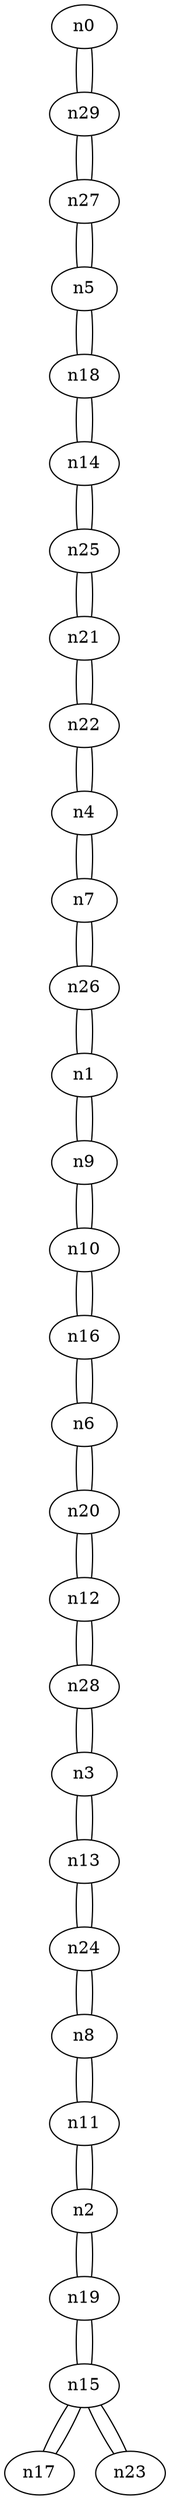graph {
n0;
n1;
n2;
n3;
n4;
n5;
n6;
n7;
n8;
n9;
n10;
n11;
n12;
n13;
n14;
n15;
n16;
n17;
n18;
n19;
n20;
n21;
n22;
n23;
n24;
n25;
n26;
n27;
n28;
n29;
n0 -- n29;
n1 -- n9;
n1 -- n26;
n2 -- n19;
n2 -- n11;
n3 -- n28;
n3 -- n13;
n4 -- n22;
n4 -- n7;
n5 -- n27;
n5 -- n18;
n6 -- n16;
n6 -- n20;
n7 -- n26;
n7 -- n4;
n8 -- n24;
n8 -- n11;
n9 -- n1;
n9 -- n10;
n10 -- n9;
n10 -- n16;
n11 -- n2;
n11 -- n8;
n12 -- n28;
n12 -- n20;
n13 -- n24;
n13 -- n3;
n14 -- n25;
n14 -- n18;
n15 -- n19;
n15 -- n23;
n15 -- n17;
n16 -- n10;
n16 -- n6;
n17 -- n15;
n18 -- n14;
n18 -- n5;
n19 -- n15;
n19 -- n2;
n20 -- n12;
n20 -- n6;
n21 -- n22;
n21 -- n25;
n22 -- n21;
n22 -- n4;
n23 -- n15;
n24 -- n13;
n24 -- n8;
n25 -- n21;
n25 -- n14;
n26 -- n7;
n26 -- n1;
n27 -- n29;
n27 -- n5;
n28 -- n12;
n28 -- n3;
n29 -- n0;
n29 -- n27;
}
